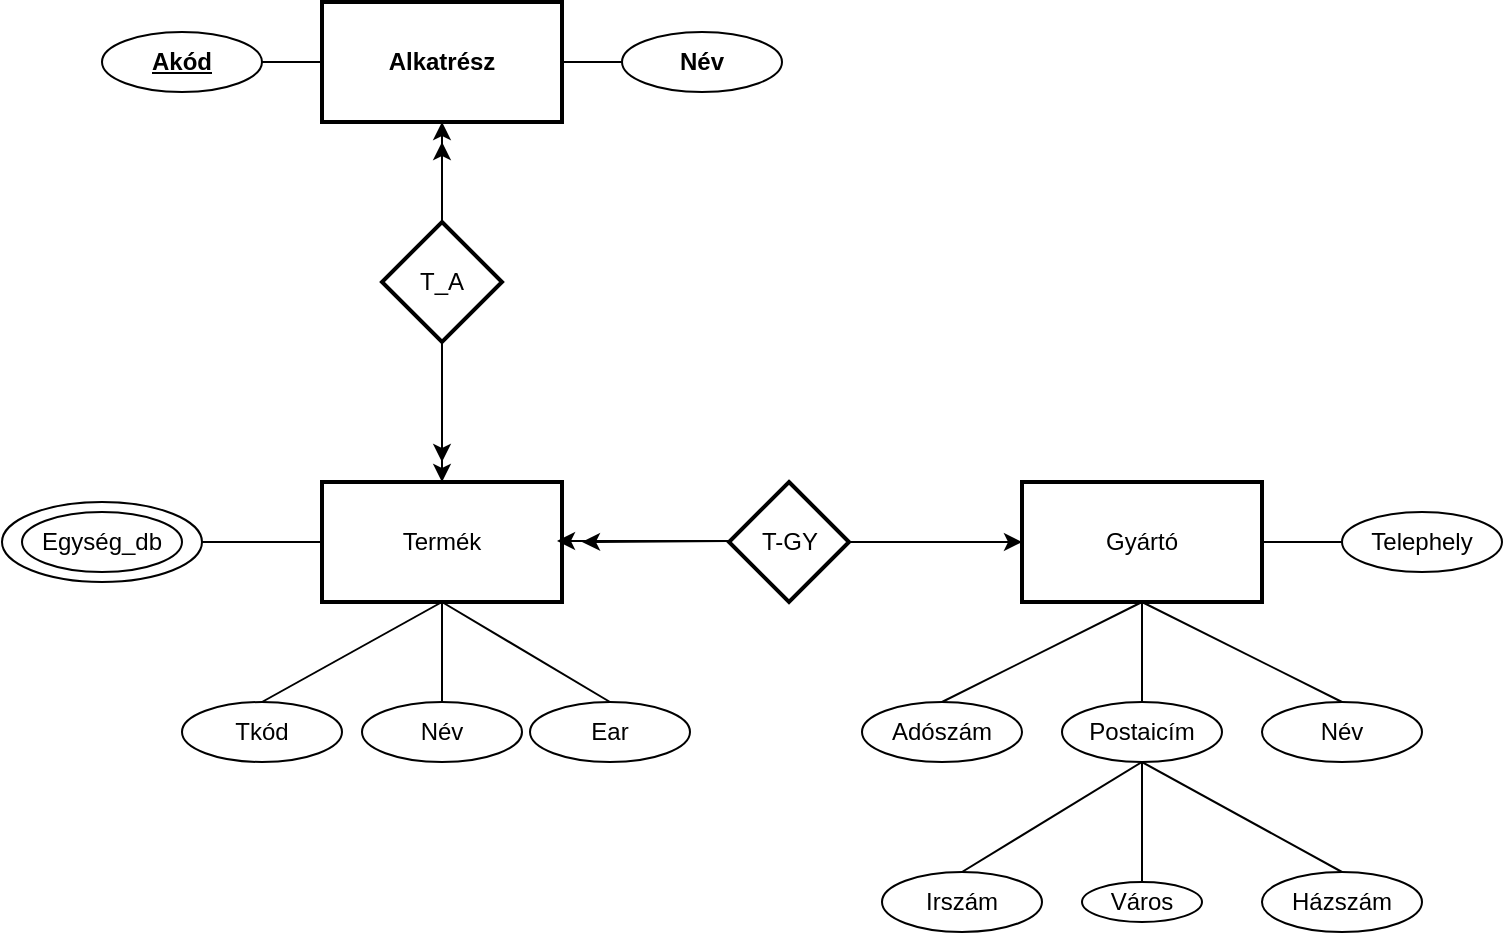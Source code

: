 <mxfile version="26.0.16">
  <diagram name="1 oldal" id="8UCw2fXijMpBnbHfLlZR">
    <mxGraphModel dx="1105" dy="593" grid="1" gridSize="10" guides="1" tooltips="1" connect="1" arrows="1" fold="1" page="1" pageScale="1" pageWidth="827" pageHeight="1169" math="0" shadow="0">
      <root>
        <mxCell id="0" />
        <mxCell id="1" parent="0" />
        <mxCell id="j59XUjF9N-4OTw3vqqRw-8" value="" style="ellipse;whiteSpace=wrap;html=1;" vertex="1" parent="1">
          <mxGeometry x="60" y="380" width="100" height="40" as="geometry" />
        </mxCell>
        <mxCell id="ayejM-d_Z_td1HJchVTd-1" value="Gyártó" style="rounded=0;whiteSpace=wrap;html=1;strokeWidth=2;" parent="1" vertex="1">
          <mxGeometry x="570" y="370" width="120" height="60" as="geometry" />
        </mxCell>
        <mxCell id="ayejM-d_Z_td1HJchVTd-2" value="Termék" style="rounded=0;whiteSpace=wrap;html=1;strokeWidth=2;" parent="1" vertex="1">
          <mxGeometry x="220" y="370" width="120" height="60" as="geometry" />
        </mxCell>
        <mxCell id="ayejM-d_Z_td1HJchVTd-3" value="T-GY" style="rhombus;whiteSpace=wrap;html=1;strokeWidth=2;" parent="1" vertex="1">
          <mxGeometry x="423.5" y="370" width="60" height="60" as="geometry" />
        </mxCell>
        <mxCell id="ayejM-d_Z_td1HJchVTd-4" value="Tkód" style="ellipse;whiteSpace=wrap;html=1;" parent="1" vertex="1">
          <mxGeometry x="150" y="480" width="80" height="30" as="geometry" />
        </mxCell>
        <mxCell id="ayejM-d_Z_td1HJchVTd-5" value="Név" style="ellipse;whiteSpace=wrap;html=1;" parent="1" vertex="1">
          <mxGeometry x="240" y="480" width="80" height="30" as="geometry" />
        </mxCell>
        <mxCell id="ayejM-d_Z_td1HJchVTd-6" value="Ear" style="ellipse;whiteSpace=wrap;html=1;" parent="1" vertex="1">
          <mxGeometry x="324" y="480" width="80" height="30" as="geometry" />
        </mxCell>
        <mxCell id="ayejM-d_Z_td1HJchVTd-7" value="Telephely" style="ellipse;whiteSpace=wrap;html=1;" parent="1" vertex="1">
          <mxGeometry x="730" y="385" width="80" height="30" as="geometry" />
        </mxCell>
        <mxCell id="ayejM-d_Z_td1HJchVTd-8" value="Házszám" style="ellipse;whiteSpace=wrap;html=1;" parent="1" vertex="1">
          <mxGeometry x="690" y="565" width="80" height="30" as="geometry" />
        </mxCell>
        <mxCell id="ayejM-d_Z_td1HJchVTd-9" value="Irszám" style="ellipse;whiteSpace=wrap;html=1;" parent="1" vertex="1">
          <mxGeometry x="500" y="565" width="80" height="30" as="geometry" />
        </mxCell>
        <mxCell id="ayejM-d_Z_td1HJchVTd-10" value="Város" style="ellipse;whiteSpace=wrap;html=1;" parent="1" vertex="1">
          <mxGeometry x="600" y="570" width="60" height="20" as="geometry" />
        </mxCell>
        <mxCell id="ayejM-d_Z_td1HJchVTd-11" value="Postaicím" style="ellipse;whiteSpace=wrap;html=1;" parent="1" vertex="1">
          <mxGeometry x="590" y="480" width="80" height="30" as="geometry" />
        </mxCell>
        <mxCell id="ayejM-d_Z_td1HJchVTd-12" value="Adószám" style="ellipse;whiteSpace=wrap;html=1;" parent="1" vertex="1">
          <mxGeometry x="490" y="480" width="80" height="30" as="geometry" />
        </mxCell>
        <mxCell id="ayejM-d_Z_td1HJchVTd-13" value="Név" style="ellipse;whiteSpace=wrap;html=1;" parent="1" vertex="1">
          <mxGeometry x="690" y="480" width="80" height="30" as="geometry" />
        </mxCell>
        <mxCell id="ayejM-d_Z_td1HJchVTd-14" value="" style="endArrow=classic;html=1;rounded=0;exitX=1;exitY=0.5;exitDx=0;exitDy=0;entryX=0;entryY=0.5;entryDx=0;entryDy=0;" parent="1" source="ayejM-d_Z_td1HJchVTd-3" target="ayejM-d_Z_td1HJchVTd-1" edge="1">
          <mxGeometry width="50" height="50" relative="1" as="geometry">
            <mxPoint x="460" y="430" as="sourcePoint" />
            <mxPoint x="560" y="390" as="targetPoint" />
            <Array as="points" />
          </mxGeometry>
        </mxCell>
        <mxCell id="ayejM-d_Z_td1HJchVTd-15" value="" style="endArrow=classic;html=1;rounded=0;exitX=1;exitY=0.5;exitDx=0;exitDy=0;" parent="1" edge="1">
          <mxGeometry width="50" height="50" relative="1" as="geometry">
            <mxPoint x="423.5" y="399.5" as="sourcePoint" />
            <mxPoint x="350" y="400" as="targetPoint" />
            <Array as="points" />
          </mxGeometry>
        </mxCell>
        <mxCell id="ayejM-d_Z_td1HJchVTd-16" value="" style="endArrow=classic;html=1;rounded=0;exitX=1;exitY=0.5;exitDx=0;exitDy=0;entryX=0;entryY=0.5;entryDx=0;entryDy=0;" parent="1" edge="1">
          <mxGeometry width="50" height="50" relative="1" as="geometry">
            <mxPoint x="423.5" y="399.5" as="sourcePoint" />
            <mxPoint x="337.5" y="399.5" as="targetPoint" />
            <Array as="points" />
          </mxGeometry>
        </mxCell>
        <mxCell id="ayejM-d_Z_td1HJchVTd-18" value="" style="endArrow=none;html=1;rounded=0;entryX=0;entryY=0.5;entryDx=0;entryDy=0;exitX=1;exitY=0.5;exitDx=0;exitDy=0;" parent="1" source="ayejM-d_Z_td1HJchVTd-1" target="ayejM-d_Z_td1HJchVTd-7" edge="1">
          <mxGeometry width="50" height="50" relative="1" as="geometry">
            <mxPoint x="690" y="410" as="sourcePoint" />
            <mxPoint x="740" y="360" as="targetPoint" />
          </mxGeometry>
        </mxCell>
        <mxCell id="ayejM-d_Z_td1HJchVTd-19" value="" style="endArrow=none;html=1;rounded=0;entryX=0.5;entryY=1;entryDx=0;entryDy=0;exitX=0.5;exitY=0;exitDx=0;exitDy=0;" parent="1" source="ayejM-d_Z_td1HJchVTd-5" target="ayejM-d_Z_td1HJchVTd-2" edge="1">
          <mxGeometry width="50" height="50" relative="1" as="geometry">
            <mxPoint x="250" y="470" as="sourcePoint" />
            <mxPoint x="290" y="470" as="targetPoint" />
          </mxGeometry>
        </mxCell>
        <mxCell id="ayejM-d_Z_td1HJchVTd-20" value="" style="endArrow=none;html=1;rounded=0;entryX=0.5;entryY=1;entryDx=0;entryDy=0;exitX=0.5;exitY=0;exitDx=0;exitDy=0;" parent="1" source="ayejM-d_Z_td1HJchVTd-4" target="ayejM-d_Z_td1HJchVTd-2" edge="1">
          <mxGeometry width="50" height="50" relative="1" as="geometry">
            <mxPoint x="170" y="460" as="sourcePoint" />
            <mxPoint x="210" y="460" as="targetPoint" />
          </mxGeometry>
        </mxCell>
        <mxCell id="ayejM-d_Z_td1HJchVTd-21" value="" style="endArrow=none;html=1;rounded=0;entryX=0.5;entryY=0;entryDx=0;entryDy=0;exitX=0.5;exitY=1;exitDx=0;exitDy=0;" parent="1" source="ayejM-d_Z_td1HJchVTd-2" target="ayejM-d_Z_td1HJchVTd-6" edge="1">
          <mxGeometry width="50" height="50" relative="1" as="geometry">
            <mxPoint x="300" y="460" as="sourcePoint" />
            <mxPoint x="340" y="460" as="targetPoint" />
          </mxGeometry>
        </mxCell>
        <mxCell id="ayejM-d_Z_td1HJchVTd-22" value="" style="endArrow=none;html=1;rounded=0;exitX=0.5;exitY=0;exitDx=0;exitDy=0;entryX=0.5;entryY=1;entryDx=0;entryDy=0;" parent="1" source="ayejM-d_Z_td1HJchVTd-8" target="ayejM-d_Z_td1HJchVTd-11" edge="1">
          <mxGeometry width="50" height="50" relative="1" as="geometry">
            <mxPoint x="690" y="530" as="sourcePoint" />
            <mxPoint x="630" y="520" as="targetPoint" />
          </mxGeometry>
        </mxCell>
        <mxCell id="ayejM-d_Z_td1HJchVTd-23" value="" style="endArrow=none;html=1;rounded=0;entryX=0.5;entryY=0;entryDx=0;entryDy=0;exitX=0.5;exitY=1;exitDx=0;exitDy=0;" parent="1" source="ayejM-d_Z_td1HJchVTd-11" target="ayejM-d_Z_td1HJchVTd-10" edge="1">
          <mxGeometry width="50" height="50" relative="1" as="geometry">
            <mxPoint x="620" y="540" as="sourcePoint" />
            <mxPoint x="660" y="540" as="targetPoint" />
          </mxGeometry>
        </mxCell>
        <mxCell id="ayejM-d_Z_td1HJchVTd-24" value="" style="endArrow=none;html=1;rounded=0;entryX=0.5;entryY=1;entryDx=0;entryDy=0;exitX=0.5;exitY=0;exitDx=0;exitDy=0;" parent="1" source="ayejM-d_Z_td1HJchVTd-9" target="ayejM-d_Z_td1HJchVTd-11" edge="1">
          <mxGeometry width="50" height="50" relative="1" as="geometry">
            <mxPoint x="550" y="540" as="sourcePoint" />
            <mxPoint x="590" y="540" as="targetPoint" />
          </mxGeometry>
        </mxCell>
        <mxCell id="ayejM-d_Z_td1HJchVTd-25" value="" style="endArrow=none;html=1;rounded=0;entryX=0.5;entryY=1;entryDx=0;entryDy=0;exitX=0.5;exitY=0;exitDx=0;exitDy=0;" parent="1" source="ayejM-d_Z_td1HJchVTd-13" target="ayejM-d_Z_td1HJchVTd-1" edge="1">
          <mxGeometry width="50" height="50" relative="1" as="geometry">
            <mxPoint x="680" y="460" as="sourcePoint" />
            <mxPoint x="720" y="460" as="targetPoint" />
          </mxGeometry>
        </mxCell>
        <mxCell id="ayejM-d_Z_td1HJchVTd-26" value="" style="endArrow=none;html=1;rounded=0;entryX=0.5;entryY=1;entryDx=0;entryDy=0;exitX=0.5;exitY=0;exitDx=0;exitDy=0;" parent="1" source="ayejM-d_Z_td1HJchVTd-11" target="ayejM-d_Z_td1HJchVTd-1" edge="1">
          <mxGeometry width="50" height="50" relative="1" as="geometry">
            <mxPoint x="610" y="460" as="sourcePoint" />
            <mxPoint x="650" y="460" as="targetPoint" />
          </mxGeometry>
        </mxCell>
        <mxCell id="ayejM-d_Z_td1HJchVTd-27" value="" style="endArrow=none;html=1;rounded=0;entryX=0.5;entryY=1;entryDx=0;entryDy=0;exitX=0.5;exitY=0;exitDx=0;exitDy=0;" parent="1" source="ayejM-d_Z_td1HJchVTd-12" target="ayejM-d_Z_td1HJchVTd-1" edge="1">
          <mxGeometry width="50" height="50" relative="1" as="geometry">
            <mxPoint x="540" y="460" as="sourcePoint" />
            <mxPoint x="580" y="460" as="targetPoint" />
          </mxGeometry>
        </mxCell>
        <mxCell id="j59XUjF9N-4OTw3vqqRw-1" value="T_A" style="rhombus;whiteSpace=wrap;html=1;strokeWidth=2;" vertex="1" parent="1">
          <mxGeometry x="250" y="240" width="60" height="60" as="geometry" />
        </mxCell>
        <mxCell id="j59XUjF9N-4OTw3vqqRw-2" value="" style="endArrow=classic;html=1;rounded=0;exitX=1;exitY=0.5;exitDx=0;exitDy=0;" edge="1" parent="1">
          <mxGeometry width="50" height="50" relative="1" as="geometry">
            <mxPoint x="280" y="300" as="sourcePoint" />
            <mxPoint x="280" y="360" as="targetPoint" />
            <Array as="points" />
          </mxGeometry>
        </mxCell>
        <mxCell id="j59XUjF9N-4OTw3vqqRw-3" value="" style="endArrow=classic;html=1;rounded=0;exitX=1;exitY=0.5;exitDx=0;exitDy=0;entryX=0.5;entryY=0;entryDx=0;entryDy=0;" edge="1" parent="1" target="ayejM-d_Z_td1HJchVTd-2">
          <mxGeometry width="50" height="50" relative="1" as="geometry">
            <mxPoint x="280" y="300" as="sourcePoint" />
            <mxPoint x="194" y="300" as="targetPoint" />
            <Array as="points" />
          </mxGeometry>
        </mxCell>
        <mxCell id="j59XUjF9N-4OTw3vqqRw-5" value="Egység_db" style="ellipse;whiteSpace=wrap;html=1;" vertex="1" parent="1">
          <mxGeometry x="70" y="385" width="80" height="30" as="geometry" />
        </mxCell>
        <mxCell id="j59XUjF9N-4OTw3vqqRw-7" value="" style="endArrow=none;html=1;rounded=0;entryX=0;entryY=0.5;entryDx=0;entryDy=0;" edge="1" parent="1" target="ayejM-d_Z_td1HJchVTd-2">
          <mxGeometry width="50" height="50" relative="1" as="geometry">
            <mxPoint x="160" y="400" as="sourcePoint" />
            <mxPoint x="180" y="400" as="targetPoint" />
          </mxGeometry>
        </mxCell>
        <mxCell id="j59XUjF9N-4OTw3vqqRw-9" value="&lt;b&gt;Alkatrész&lt;/b&gt;" style="rounded=0;whiteSpace=wrap;html=1;strokeWidth=2;" vertex="1" parent="1">
          <mxGeometry x="220" y="130" width="120" height="60" as="geometry" />
        </mxCell>
        <mxCell id="j59XUjF9N-4OTw3vqqRw-10" value="&lt;b&gt;Név&lt;/b&gt;" style="ellipse;whiteSpace=wrap;html=1;" vertex="1" parent="1">
          <mxGeometry x="370" y="145" width="80" height="30" as="geometry" />
        </mxCell>
        <mxCell id="j59XUjF9N-4OTw3vqqRw-11" value="&lt;b&gt;&lt;u&gt;Akód&lt;/u&gt;&lt;/b&gt;" style="ellipse;whiteSpace=wrap;html=1;" vertex="1" parent="1">
          <mxGeometry x="110" y="145" width="80" height="30" as="geometry" />
        </mxCell>
        <mxCell id="j59XUjF9N-4OTw3vqqRw-12" value="" style="endArrow=classic;html=1;rounded=0;exitX=0.5;exitY=0;exitDx=0;exitDy=0;entryX=0.5;entryY=1;entryDx=0;entryDy=0;" edge="1" parent="1" source="j59XUjF9N-4OTw3vqqRw-1" target="j59XUjF9N-4OTw3vqqRw-9">
          <mxGeometry width="50" height="50" relative="1" as="geometry">
            <mxPoint x="350" y="210" as="sourcePoint" />
            <mxPoint x="350" y="280" as="targetPoint" />
            <Array as="points" />
          </mxGeometry>
        </mxCell>
        <mxCell id="j59XUjF9N-4OTw3vqqRw-13" value="" style="endArrow=classic;html=1;rounded=0;" edge="1" parent="1">
          <mxGeometry width="50" height="50" relative="1" as="geometry">
            <mxPoint x="280" y="230" as="sourcePoint" />
            <mxPoint x="280" y="200" as="targetPoint" />
            <Array as="points" />
          </mxGeometry>
        </mxCell>
        <mxCell id="j59XUjF9N-4OTw3vqqRw-14" value="" style="endArrow=none;html=1;rounded=0;entryX=0;entryY=0.5;entryDx=0;entryDy=0;exitX=1;exitY=0.5;exitDx=0;exitDy=0;" edge="1" parent="1" source="j59XUjF9N-4OTw3vqqRw-11" target="j59XUjF9N-4OTw3vqqRw-9">
          <mxGeometry width="50" height="50" relative="1" as="geometry">
            <mxPoint x="190" y="159" as="sourcePoint" />
            <mxPoint x="220" y="159.47" as="targetPoint" />
          </mxGeometry>
        </mxCell>
        <mxCell id="j59XUjF9N-4OTw3vqqRw-15" value="" style="endArrow=none;html=1;rounded=0;entryX=1;entryY=0.5;entryDx=0;entryDy=0;exitX=0;exitY=0.5;exitDx=0;exitDy=0;" edge="1" parent="1" source="j59XUjF9N-4OTw3vqqRw-10" target="j59XUjF9N-4OTw3vqqRw-9">
          <mxGeometry width="50" height="50" relative="1" as="geometry">
            <mxPoint x="210" y="190" as="sourcePoint" />
            <mxPoint x="230" y="170" as="targetPoint" />
          </mxGeometry>
        </mxCell>
      </root>
    </mxGraphModel>
  </diagram>
</mxfile>
